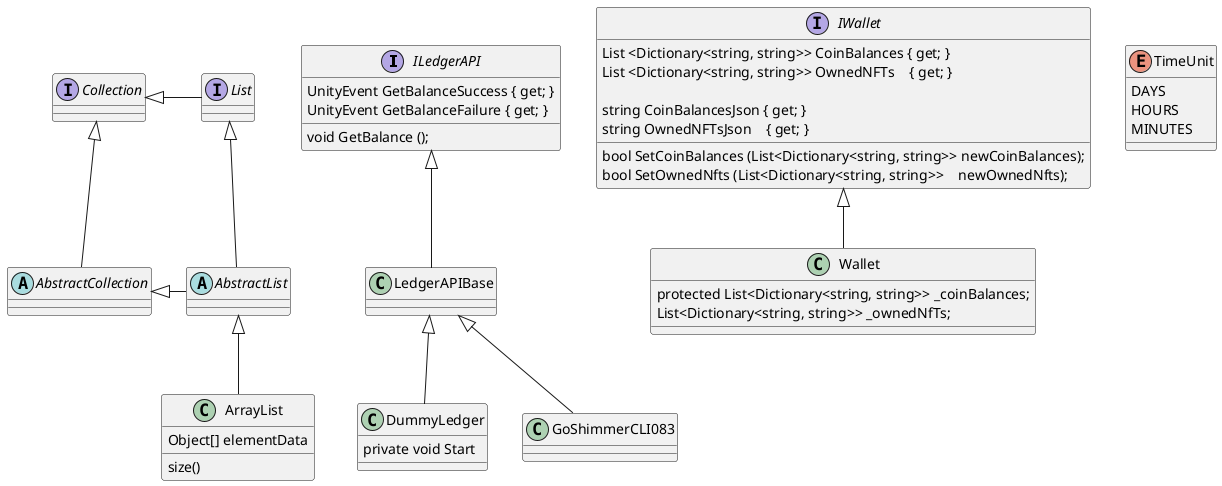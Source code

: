 @startuml

interface ILedgerAPI
{
	void GetBalance ();
	UnityEvent GetBalanceSuccess { get; }
	UnityEvent GetBalanceFailure { get; }
}

class LedgerAPIBase {}

class DummyLedger
{
    private void Start
}

class GoShimmerCLI083 {}

ILedgerAPI    <|-- LedgerAPIBase
LedgerAPIBase <|-- DummyLedger
LedgerAPIBase <|-- GoShimmerCLI083








interface IWallet
{
	List <Dictionary<string, string>> CoinBalances { get; }
	List <Dictionary<string, string>> OwnedNFTs    { get; }

	string CoinBalancesJson { get; }
	string OwnedNFTsJson    { get; }

	bool SetCoinBalances (List<Dictionary<string, string>> newCoinBalances);
	bool SetOwnedNfts (List<Dictionary<string, string>>    newOwnedNfts);
}

class Wallet
{
	 protected List<Dictionary<string, string>> _coinBalances;
	 List<Dictionary<string, string>> _ownedNfTs;
}

IWallet <|-- Wallet




'https://plantuml.com/class-diagram
abstract class AbstractList
abstract AbstractCollection
interface List
interface Collection

List <|-- AbstractList
Collection <|-- AbstractCollection

Collection <|- List
AbstractCollection <|- AbstractList
AbstractList <|-- ArrayList

class ArrayList {
Object[] elementData
size()
}

enum TimeUnit {
DAYS
HOURS
MINUTES
}

@enduml